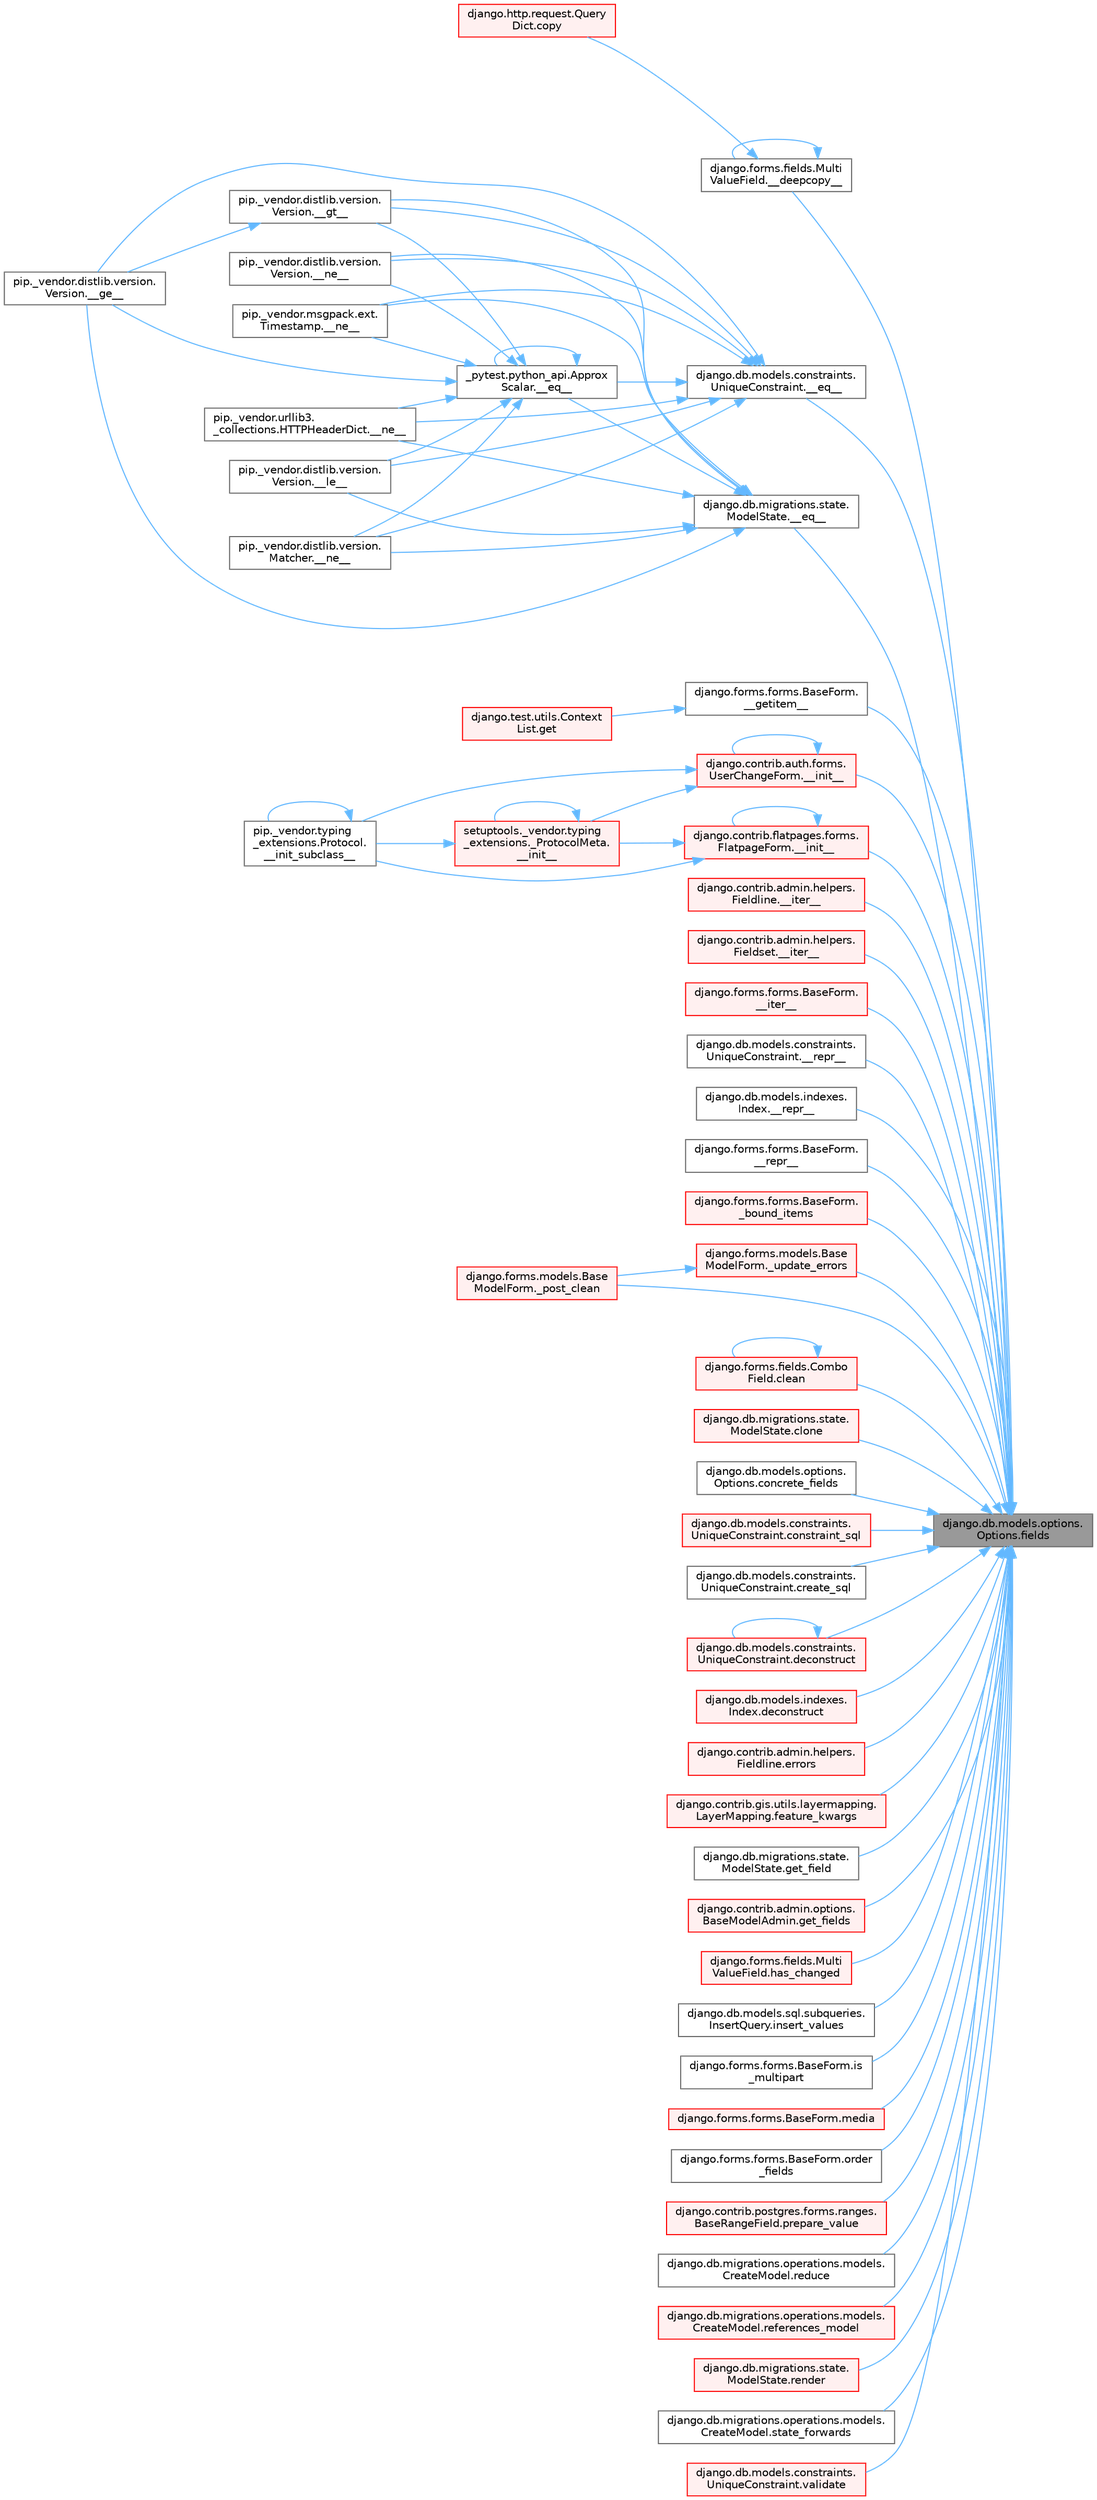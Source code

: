 digraph "django.db.models.options.Options.fields"
{
 // LATEX_PDF_SIZE
  bgcolor="transparent";
  edge [fontname=Helvetica,fontsize=10,labelfontname=Helvetica,labelfontsize=10];
  node [fontname=Helvetica,fontsize=10,shape=box,height=0.2,width=0.4];
  rankdir="RL";
  Node1 [id="Node000001",label="django.db.models.options.\lOptions.fields",height=0.2,width=0.4,color="gray40", fillcolor="grey60", style="filled", fontcolor="black",tooltip=" "];
  Node1 -> Node2 [id="edge1_Node000001_Node000002",dir="back",color="steelblue1",style="solid",tooltip=" "];
  Node2 [id="Node000002",label="django.forms.fields.Multi\lValueField.__deepcopy__",height=0.2,width=0.4,color="grey40", fillcolor="white", style="filled",URL="$classdjango_1_1forms_1_1fields_1_1_multi_value_field.html#a4a0b98d1c7eaf929a4c1406db90c9195",tooltip=" "];
  Node2 -> Node2 [id="edge2_Node000002_Node000002",dir="back",color="steelblue1",style="solid",tooltip=" "];
  Node2 -> Node3 [id="edge3_Node000002_Node000003",dir="back",color="steelblue1",style="solid",tooltip=" "];
  Node3 [id="Node000003",label="django.http.request.Query\lDict.copy",height=0.2,width=0.4,color="red", fillcolor="#FFF0F0", style="filled",URL="$classdjango_1_1http_1_1request_1_1_query_dict.html#ada9e4956e62868c5587b9ffde7b358b5",tooltip=" "];
  Node1 -> Node957 [id="edge4_Node000001_Node000957",dir="back",color="steelblue1",style="solid",tooltip=" "];
  Node957 [id="Node000957",label="django.db.migrations.state.\lModelState.__eq__",height=0.2,width=0.4,color="grey40", fillcolor="white", style="filled",URL="$classdjango_1_1db_1_1migrations_1_1state_1_1_model_state.html#ae338faa36574cfa53f86dac5ac80176d",tooltip=" "];
  Node957 -> Node78 [id="edge5_Node000957_Node000078",dir="back",color="steelblue1",style="solid",tooltip=" "];
  Node78 [id="Node000078",label="_pytest.python_api.Approx\lScalar.__eq__",height=0.2,width=0.4,color="grey40", fillcolor="white", style="filled",URL="$class__pytest_1_1python__api_1_1_approx_scalar.html#af4601ee4ca7409927f88c83ebfc3d923",tooltip=" "];
  Node78 -> Node78 [id="edge6_Node000078_Node000078",dir="back",color="steelblue1",style="solid",tooltip=" "];
  Node78 -> Node79 [id="edge7_Node000078_Node000079",dir="back",color="steelblue1",style="solid",tooltip=" "];
  Node79 [id="Node000079",label="pip._vendor.distlib.version.\lVersion.__ge__",height=0.2,width=0.4,color="grey40", fillcolor="white", style="filled",URL="$classpip_1_1__vendor_1_1distlib_1_1version_1_1_version.html#aa6b7b889cebc687ddb5ed9040d01b1ec",tooltip=" "];
  Node78 -> Node80 [id="edge8_Node000078_Node000080",dir="back",color="steelblue1",style="solid",tooltip=" "];
  Node80 [id="Node000080",label="pip._vendor.distlib.version.\lVersion.__gt__",height=0.2,width=0.4,color="grey40", fillcolor="white", style="filled",URL="$classpip_1_1__vendor_1_1distlib_1_1version_1_1_version.html#a51cf0c8da1bb6829173ff6861b10cb5f",tooltip=" "];
  Node80 -> Node79 [id="edge9_Node000080_Node000079",dir="back",color="steelblue1",style="solid",tooltip=" "];
  Node78 -> Node81 [id="edge10_Node000078_Node000081",dir="back",color="steelblue1",style="solid",tooltip=" "];
  Node81 [id="Node000081",label="pip._vendor.distlib.version.\lVersion.__le__",height=0.2,width=0.4,color="grey40", fillcolor="white", style="filled",URL="$classpip_1_1__vendor_1_1distlib_1_1version_1_1_version.html#ae5e2c5d9b76377e286fcf92a382cbb8b",tooltip=" "];
  Node78 -> Node82 [id="edge11_Node000078_Node000082",dir="back",color="steelblue1",style="solid",tooltip=" "];
  Node82 [id="Node000082",label="pip._vendor.distlib.version.\lMatcher.__ne__",height=0.2,width=0.4,color="grey40", fillcolor="white", style="filled",URL="$classpip_1_1__vendor_1_1distlib_1_1version_1_1_matcher.html#a24f8f8a4686bff3018fee5d22f4e02f1",tooltip=" "];
  Node78 -> Node83 [id="edge12_Node000078_Node000083",dir="back",color="steelblue1",style="solid",tooltip=" "];
  Node83 [id="Node000083",label="pip._vendor.distlib.version.\lVersion.__ne__",height=0.2,width=0.4,color="grey40", fillcolor="white", style="filled",URL="$classpip_1_1__vendor_1_1distlib_1_1version_1_1_version.html#aea3cdf6db007318ab1a2e8d144e2a4a1",tooltip=" "];
  Node78 -> Node84 [id="edge13_Node000078_Node000084",dir="back",color="steelblue1",style="solid",tooltip=" "];
  Node84 [id="Node000084",label="pip._vendor.msgpack.ext.\lTimestamp.__ne__",height=0.2,width=0.4,color="grey40", fillcolor="white", style="filled",URL="$classpip_1_1__vendor_1_1msgpack_1_1ext_1_1_timestamp.html#ac38b8cada8075f7a1133b06bc99b2317",tooltip=" "];
  Node78 -> Node85 [id="edge14_Node000078_Node000085",dir="back",color="steelblue1",style="solid",tooltip=" "];
  Node85 [id="Node000085",label="pip._vendor.urllib3.\l_collections.HTTPHeaderDict.__ne__",height=0.2,width=0.4,color="grey40", fillcolor="white", style="filled",URL="$classpip_1_1__vendor_1_1urllib3_1_1__collections_1_1_h_t_t_p_header_dict.html#aa7766a9499d33160a1258e140e35a806",tooltip=" "];
  Node957 -> Node79 [id="edge15_Node000957_Node000079",dir="back",color="steelblue1",style="solid",tooltip=" "];
  Node957 -> Node80 [id="edge16_Node000957_Node000080",dir="back",color="steelblue1",style="solid",tooltip=" "];
  Node957 -> Node81 [id="edge17_Node000957_Node000081",dir="back",color="steelblue1",style="solid",tooltip=" "];
  Node957 -> Node82 [id="edge18_Node000957_Node000082",dir="back",color="steelblue1",style="solid",tooltip=" "];
  Node957 -> Node83 [id="edge19_Node000957_Node000083",dir="back",color="steelblue1",style="solid",tooltip=" "];
  Node957 -> Node84 [id="edge20_Node000957_Node000084",dir="back",color="steelblue1",style="solid",tooltip=" "];
  Node957 -> Node85 [id="edge21_Node000957_Node000085",dir="back",color="steelblue1",style="solid",tooltip=" "];
  Node1 -> Node445 [id="edge22_Node000001_Node000445",dir="back",color="steelblue1",style="solid",tooltip=" "];
  Node445 [id="Node000445",label="django.db.models.constraints.\lUniqueConstraint.__eq__",height=0.2,width=0.4,color="grey40", fillcolor="white", style="filled",URL="$classdjango_1_1db_1_1models_1_1constraints_1_1_unique_constraint.html#a1a877e5c6def4673a480b3fd44e3ad19",tooltip=" "];
  Node445 -> Node78 [id="edge23_Node000445_Node000078",dir="back",color="steelblue1",style="solid",tooltip=" "];
  Node445 -> Node79 [id="edge24_Node000445_Node000079",dir="back",color="steelblue1",style="solid",tooltip=" "];
  Node445 -> Node80 [id="edge25_Node000445_Node000080",dir="back",color="steelblue1",style="solid",tooltip=" "];
  Node445 -> Node81 [id="edge26_Node000445_Node000081",dir="back",color="steelblue1",style="solid",tooltip=" "];
  Node445 -> Node82 [id="edge27_Node000445_Node000082",dir="back",color="steelblue1",style="solid",tooltip=" "];
  Node445 -> Node83 [id="edge28_Node000445_Node000083",dir="back",color="steelblue1",style="solid",tooltip=" "];
  Node445 -> Node84 [id="edge29_Node000445_Node000084",dir="back",color="steelblue1",style="solid",tooltip=" "];
  Node445 -> Node85 [id="edge30_Node000445_Node000085",dir="back",color="steelblue1",style="solid",tooltip=" "];
  Node1 -> Node3180 [id="edge31_Node000001_Node003180",dir="back",color="steelblue1",style="solid",tooltip=" "];
  Node3180 [id="Node003180",label="django.forms.forms.BaseForm.\l__getitem__",height=0.2,width=0.4,color="grey40", fillcolor="white", style="filled",URL="$classdjango_1_1forms_1_1forms_1_1_base_form.html#a6ab2265215f4521871868c6087918c0a",tooltip=" "];
  Node3180 -> Node15 [id="edge32_Node003180_Node000015",dir="back",color="steelblue1",style="solid",tooltip=" "];
  Node15 [id="Node000015",label="django.test.utils.Context\lList.get",height=0.2,width=0.4,color="red", fillcolor="#FFF0F0", style="filled",URL="$classdjango_1_1test_1_1utils_1_1_context_list.html#a1797663a8ac92f44dcb9ad281a896842",tooltip=" "];
  Node1 -> Node3181 [id="edge33_Node000001_Node003181",dir="back",color="steelblue1",style="solid",tooltip=" "];
  Node3181 [id="Node003181",label="django.contrib.auth.forms.\lUserChangeForm.__init__",height=0.2,width=0.4,color="red", fillcolor="#FFF0F0", style="filled",URL="$classdjango_1_1contrib_1_1auth_1_1forms_1_1_user_change_form.html#a537242e789c1c51b6fab265912c093e7",tooltip=" "];
  Node3181 -> Node3181 [id="edge34_Node003181_Node003181",dir="back",color="steelblue1",style="solid",tooltip=" "];
  Node3181 -> Node72 [id="edge35_Node003181_Node000072",dir="back",color="steelblue1",style="solid",tooltip=" "];
  Node72 [id="Node000072",label="setuptools._vendor.typing\l_extensions._ProtocolMeta.\l__init__",height=0.2,width=0.4,color="red", fillcolor="#FFF0F0", style="filled",URL="$classsetuptools_1_1__vendor_1_1typing__extensions_1_1___protocol_meta.html#a7bbaff8ac6d19534b46bca363ee0b43a",tooltip=" "];
  Node72 -> Node72 [id="edge36_Node000072_Node000072",dir="back",color="steelblue1",style="solid",tooltip=" "];
  Node72 -> Node73 [id="edge37_Node000072_Node000073",dir="back",color="steelblue1",style="solid",tooltip=" "];
  Node73 [id="Node000073",label="pip._vendor.typing\l_extensions.Protocol.\l__init_subclass__",height=0.2,width=0.4,color="grey40", fillcolor="white", style="filled",URL="$classpip_1_1__vendor_1_1typing__extensions_1_1_protocol.html#a2916efc86cebb8aba6deb7fd30b33988",tooltip=" "];
  Node73 -> Node73 [id="edge38_Node000073_Node000073",dir="back",color="steelblue1",style="solid",tooltip=" "];
  Node3181 -> Node73 [id="edge39_Node003181_Node000073",dir="back",color="steelblue1",style="solid",tooltip=" "];
  Node1 -> Node3182 [id="edge40_Node000001_Node003182",dir="back",color="steelblue1",style="solid",tooltip=" "];
  Node3182 [id="Node003182",label="django.contrib.flatpages.forms.\lFlatpageForm.__init__",height=0.2,width=0.4,color="red", fillcolor="#FFF0F0", style="filled",URL="$classdjango_1_1contrib_1_1flatpages_1_1forms_1_1_flatpage_form.html#a03940756fd7b38d789056a2e198344cf",tooltip=" "];
  Node3182 -> Node3182 [id="edge41_Node003182_Node003182",dir="back",color="steelblue1",style="solid",tooltip=" "];
  Node3182 -> Node72 [id="edge42_Node003182_Node000072",dir="back",color="steelblue1",style="solid",tooltip=" "];
  Node3182 -> Node73 [id="edge43_Node003182_Node000073",dir="back",color="steelblue1",style="solid",tooltip=" "];
  Node1 -> Node3183 [id="edge44_Node000001_Node003183",dir="back",color="steelblue1",style="solid",tooltip=" "];
  Node3183 [id="Node003183",label="django.contrib.admin.helpers.\lFieldline.__iter__",height=0.2,width=0.4,color="red", fillcolor="#FFF0F0", style="filled",URL="$classdjango_1_1contrib_1_1admin_1_1helpers_1_1_fieldline.html#aa5b83ac2979da848a3a5263fb6ee7ffa",tooltip=" "];
  Node1 -> Node3184 [id="edge45_Node000001_Node003184",dir="back",color="steelblue1",style="solid",tooltip=" "];
  Node3184 [id="Node003184",label="django.contrib.admin.helpers.\lFieldset.__iter__",height=0.2,width=0.4,color="red", fillcolor="#FFF0F0", style="filled",URL="$classdjango_1_1contrib_1_1admin_1_1helpers_1_1_fieldset.html#a103e536fa6514e6cbf4d362eaa76c8ac",tooltip=" "];
  Node1 -> Node3185 [id="edge46_Node000001_Node003185",dir="back",color="steelblue1",style="solid",tooltip=" "];
  Node3185 [id="Node003185",label="django.forms.forms.BaseForm.\l__iter__",height=0.2,width=0.4,color="red", fillcolor="#FFF0F0", style="filled",URL="$classdjango_1_1forms_1_1forms_1_1_base_form.html#a81c2551012184641d2f91a476c825967",tooltip=" "];
  Node1 -> Node447 [id="edge47_Node000001_Node000447",dir="back",color="steelblue1",style="solid",tooltip=" "];
  Node447 [id="Node000447",label="django.db.models.constraints.\lUniqueConstraint.__repr__",height=0.2,width=0.4,color="grey40", fillcolor="white", style="filled",URL="$classdjango_1_1db_1_1models_1_1constraints_1_1_unique_constraint.html#a182454ed288d36d2033f34e2442e63b6",tooltip=" "];
  Node1 -> Node448 [id="edge48_Node000001_Node000448",dir="back",color="steelblue1",style="solid",tooltip=" "];
  Node448 [id="Node000448",label="django.db.models.indexes.\lIndex.__repr__",height=0.2,width=0.4,color="grey40", fillcolor="white", style="filled",URL="$classdjango_1_1db_1_1models_1_1indexes_1_1_index.html#a491779817a13ed7b81a3fa01cb34b2c6",tooltip=" "];
  Node1 -> Node3186 [id="edge49_Node000001_Node003186",dir="back",color="steelblue1",style="solid",tooltip=" "];
  Node3186 [id="Node003186",label="django.forms.forms.BaseForm.\l__repr__",height=0.2,width=0.4,color="grey40", fillcolor="white", style="filled",URL="$classdjango_1_1forms_1_1forms_1_1_base_form.html#a1b6f27b24acfb1ff29323228a1d3ae7a",tooltip=" "];
  Node1 -> Node3187 [id="edge50_Node000001_Node003187",dir="back",color="steelblue1",style="solid",tooltip=" "];
  Node3187 [id="Node003187",label="django.forms.forms.BaseForm.\l_bound_items",height=0.2,width=0.4,color="red", fillcolor="#FFF0F0", style="filled",URL="$classdjango_1_1forms_1_1forms_1_1_base_form.html#a688934dfe5db00876f776b92ed8d84d8",tooltip=" "];
  Node1 -> Node120 [id="edge51_Node000001_Node000120",dir="back",color="steelblue1",style="solid",tooltip=" "];
  Node120 [id="Node000120",label="django.forms.models.Base\lModelForm._post_clean",height=0.2,width=0.4,color="red", fillcolor="#FFF0F0", style="filled",URL="$classdjango_1_1forms_1_1models_1_1_base_model_form.html#a83e1c0ea3ba97f3a496d07955d1bf124",tooltip=" "];
  Node1 -> Node3189 [id="edge52_Node000001_Node003189",dir="back",color="steelblue1",style="solid",tooltip=" "];
  Node3189 [id="Node003189",label="django.forms.models.Base\lModelForm._update_errors",height=0.2,width=0.4,color="red", fillcolor="#FFF0F0", style="filled",URL="$classdjango_1_1forms_1_1models_1_1_base_model_form.html#a75de5a1b3fc58d5f16f7f85f2ef82ab0",tooltip=" "];
  Node3189 -> Node120 [id="edge53_Node003189_Node000120",dir="back",color="steelblue1",style="solid",tooltip=" "];
  Node1 -> Node3191 [id="edge54_Node000001_Node003191",dir="back",color="steelblue1",style="solid",tooltip=" "];
  Node3191 [id="Node003191",label="django.forms.fields.Combo\lField.clean",height=0.2,width=0.4,color="red", fillcolor="#FFF0F0", style="filled",URL="$classdjango_1_1forms_1_1fields_1_1_combo_field.html#aaffcccde28ec97a13aa4205495a394f2",tooltip=" "];
  Node3191 -> Node3191 [id="edge55_Node003191_Node003191",dir="back",color="steelblue1",style="solid",tooltip=" "];
  Node1 -> Node1383 [id="edge56_Node000001_Node001383",dir="back",color="steelblue1",style="solid",tooltip=" "];
  Node1383 [id="Node001383",label="django.db.migrations.state.\lModelState.clone",height=0.2,width=0.4,color="red", fillcolor="#FFF0F0", style="filled",URL="$classdjango_1_1db_1_1migrations_1_1state_1_1_model_state.html#a8c95c79710929be2c1fe723bb3f50d43",tooltip=" "];
  Node1 -> Node3192 [id="edge57_Node000001_Node003192",dir="back",color="steelblue1",style="solid",tooltip=" "];
  Node3192 [id="Node003192",label="django.db.models.options.\lOptions.concrete_fields",height=0.2,width=0.4,color="grey40", fillcolor="white", style="filled",URL="$classdjango_1_1db_1_1models_1_1options_1_1_options.html#a1fd2eda6e6d6881e4073f0273d8d1cb4",tooltip=" "];
  Node1 -> Node454 [id="edge58_Node000001_Node000454",dir="back",color="steelblue1",style="solid",tooltip=" "];
  Node454 [id="Node000454",label="django.db.models.constraints.\lUniqueConstraint.constraint_sql",height=0.2,width=0.4,color="red", fillcolor="#FFF0F0", style="filled",URL="$classdjango_1_1db_1_1models_1_1constraints_1_1_unique_constraint.html#ad8e91d3d3fb576b5000de9908877754d",tooltip=" "];
  Node1 -> Node455 [id="edge59_Node000001_Node000455",dir="back",color="steelblue1",style="solid",tooltip=" "];
  Node455 [id="Node000455",label="django.db.models.constraints.\lUniqueConstraint.create_sql",height=0.2,width=0.4,color="grey40", fillcolor="white", style="filled",URL="$classdjango_1_1db_1_1models_1_1constraints_1_1_unique_constraint.html#ad0cc45d12329073fac8ae7b419a34cae",tooltip=" "];
  Node1 -> Node694 [id="edge60_Node000001_Node000694",dir="back",color="steelblue1",style="solid",tooltip=" "];
  Node694 [id="Node000694",label="django.db.models.constraints.\lUniqueConstraint.deconstruct",height=0.2,width=0.4,color="red", fillcolor="#FFF0F0", style="filled",URL="$classdjango_1_1db_1_1models_1_1constraints_1_1_unique_constraint.html#a79dd632a14039b180b2b909fefcfce70",tooltip=" "];
  Node694 -> Node694 [id="edge61_Node000694_Node000694",dir="back",color="steelblue1",style="solid",tooltip=" "];
  Node1 -> Node708 [id="edge62_Node000001_Node000708",dir="back",color="steelblue1",style="solid",tooltip=" "];
  Node708 [id="Node000708",label="django.db.models.indexes.\lIndex.deconstruct",height=0.2,width=0.4,color="red", fillcolor="#FFF0F0", style="filled",URL="$classdjango_1_1db_1_1models_1_1indexes_1_1_index.html#ad28ee8ce2b1da28df32f78ea1c2d9741",tooltip=" "];
  Node1 -> Node3193 [id="edge63_Node000001_Node003193",dir="back",color="steelblue1",style="solid",tooltip=" "];
  Node3193 [id="Node003193",label="django.contrib.admin.helpers.\lFieldline.errors",height=0.2,width=0.4,color="red", fillcolor="#FFF0F0", style="filled",URL="$classdjango_1_1contrib_1_1admin_1_1helpers_1_1_fieldline.html#ac0094313ce4b91212414f914a381499d",tooltip=" "];
  Node1 -> Node702 [id="edge64_Node000001_Node000702",dir="back",color="steelblue1",style="solid",tooltip=" "];
  Node702 [id="Node000702",label="django.contrib.gis.utils.layermapping.\lLayerMapping.feature_kwargs",height=0.2,width=0.4,color="red", fillcolor="#FFF0F0", style="filled",URL="$classdjango_1_1contrib_1_1gis_1_1utils_1_1layermapping_1_1_layer_mapping.html#a2e4aa507355c0e3b3da72dde9a9284b0",tooltip=" "];
  Node1 -> Node1457 [id="edge65_Node000001_Node001457",dir="back",color="steelblue1",style="solid",tooltip=" "];
  Node1457 [id="Node001457",label="django.db.migrations.state.\lModelState.get_field",height=0.2,width=0.4,color="grey40", fillcolor="white", style="filled",URL="$classdjango_1_1db_1_1migrations_1_1state_1_1_model_state.html#af21121f3674d8365918c90e93123a54a",tooltip=" "];
  Node1 -> Node1879 [id="edge66_Node000001_Node001879",dir="back",color="steelblue1",style="solid",tooltip=" "];
  Node1879 [id="Node001879",label="django.contrib.admin.options.\lBaseModelAdmin.get_fields",height=0.2,width=0.4,color="red", fillcolor="#FFF0F0", style="filled",URL="$classdjango_1_1contrib_1_1admin_1_1options_1_1_base_model_admin.html#afaa9b382fea65a4ff01bd97c33fe0c2c",tooltip=" "];
  Node1 -> Node3070 [id="edge67_Node000001_Node003070",dir="back",color="steelblue1",style="solid",tooltip=" "];
  Node3070 [id="Node003070",label="django.forms.fields.Multi\lValueField.has_changed",height=0.2,width=0.4,color="red", fillcolor="#FFF0F0", style="filled",URL="$classdjango_1_1forms_1_1fields_1_1_multi_value_field.html#a76f87a9e746141a6981960d99e04e6b3",tooltip=" "];
  Node1 -> Node3194 [id="edge68_Node000001_Node003194",dir="back",color="steelblue1",style="solid",tooltip=" "];
  Node3194 [id="Node003194",label="django.db.models.sql.subqueries.\lInsertQuery.insert_values",height=0.2,width=0.4,color="grey40", fillcolor="white", style="filled",URL="$classdjango_1_1db_1_1models_1_1sql_1_1subqueries_1_1_insert_query.html#ac11bbd0acedb83a5cd9812c2e05489ba",tooltip=" "];
  Node1 -> Node3195 [id="edge69_Node000001_Node003195",dir="back",color="steelblue1",style="solid",tooltip=" "];
  Node3195 [id="Node003195",label="django.forms.forms.BaseForm.is\l_multipart",height=0.2,width=0.4,color="grey40", fillcolor="white", style="filled",URL="$classdjango_1_1forms_1_1forms_1_1_base_form.html#aa2e60c80f27b8df9d98aaef1c4ad4ad3",tooltip=" "];
  Node1 -> Node3196 [id="edge70_Node000001_Node003196",dir="back",color="steelblue1",style="solid",tooltip=" "];
  Node3196 [id="Node003196",label="django.forms.forms.BaseForm.media",height=0.2,width=0.4,color="red", fillcolor="#FFF0F0", style="filled",URL="$classdjango_1_1forms_1_1forms_1_1_base_form.html#a727fc1f6bb2f5b56c9ca4b9a7c809753",tooltip=" "];
  Node1 -> Node3197 [id="edge71_Node000001_Node003197",dir="back",color="steelblue1",style="solid",tooltip=" "];
  Node3197 [id="Node003197",label="django.forms.forms.BaseForm.order\l_fields",height=0.2,width=0.4,color="grey40", fillcolor="white", style="filled",URL="$classdjango_1_1forms_1_1forms_1_1_base_form.html#a594951d42049f003abb79ffa48c9e1c1",tooltip=" "];
  Node1 -> Node3198 [id="edge72_Node000001_Node003198",dir="back",color="steelblue1",style="solid",tooltip=" "];
  Node3198 [id="Node003198",label="django.contrib.postgres.forms.ranges.\lBaseRangeField.prepare_value",height=0.2,width=0.4,color="red", fillcolor="#FFF0F0", style="filled",URL="$classdjango_1_1contrib_1_1postgres_1_1forms_1_1ranges_1_1_base_range_field.html#a75c1d2b90673f73a6b8128569ef284a0",tooltip=" "];
  Node1 -> Node1477 [id="edge73_Node000001_Node001477",dir="back",color="steelblue1",style="solid",tooltip=" "];
  Node1477 [id="Node001477",label="django.db.migrations.operations.models.\lCreateModel.reduce",height=0.2,width=0.4,color="grey40", fillcolor="white", style="filled",URL="$classdjango_1_1db_1_1migrations_1_1operations_1_1models_1_1_create_model.html#ac51ea915099a1341c10910f46b685309",tooltip=" "];
  Node1 -> Node2076 [id="edge74_Node000001_Node002076",dir="back",color="steelblue1",style="solid",tooltip=" "];
  Node2076 [id="Node002076",label="django.db.migrations.operations.models.\lCreateModel.references_model",height=0.2,width=0.4,color="red", fillcolor="#FFF0F0", style="filled",URL="$classdjango_1_1db_1_1migrations_1_1operations_1_1models_1_1_create_model.html#ab5bfedbb6b71da3462502ab109401bd0",tooltip=" "];
  Node1 -> Node1478 [id="edge75_Node000001_Node001478",dir="back",color="steelblue1",style="solid",tooltip=" "];
  Node1478 [id="Node001478",label="django.db.migrations.state.\lModelState.render",height=0.2,width=0.4,color="red", fillcolor="#FFF0F0", style="filled",URL="$classdjango_1_1db_1_1migrations_1_1state_1_1_model_state.html#abcfccbe8ebf6564386ec6908b6bc3178",tooltip=" "];
  Node1 -> Node1481 [id="edge76_Node000001_Node001481",dir="back",color="steelblue1",style="solid",tooltip=" "];
  Node1481 [id="Node001481",label="django.db.migrations.operations.models.\lCreateModel.state_forwards",height=0.2,width=0.4,color="grey40", fillcolor="white", style="filled",URL="$classdjango_1_1db_1_1migrations_1_1operations_1_1models_1_1_create_model.html#a3d014a7e28652503662755e558b66ba9",tooltip=" "];
  Node1 -> Node1859 [id="edge77_Node000001_Node001859",dir="back",color="steelblue1",style="solid",tooltip=" "];
  Node1859 [id="Node001859",label="django.db.models.constraints.\lUniqueConstraint.validate",height=0.2,width=0.4,color="red", fillcolor="#FFF0F0", style="filled",URL="$classdjango_1_1db_1_1models_1_1constraints_1_1_unique_constraint.html#a7a56603716be4edc47968b95e544f6ce",tooltip=" "];
}
